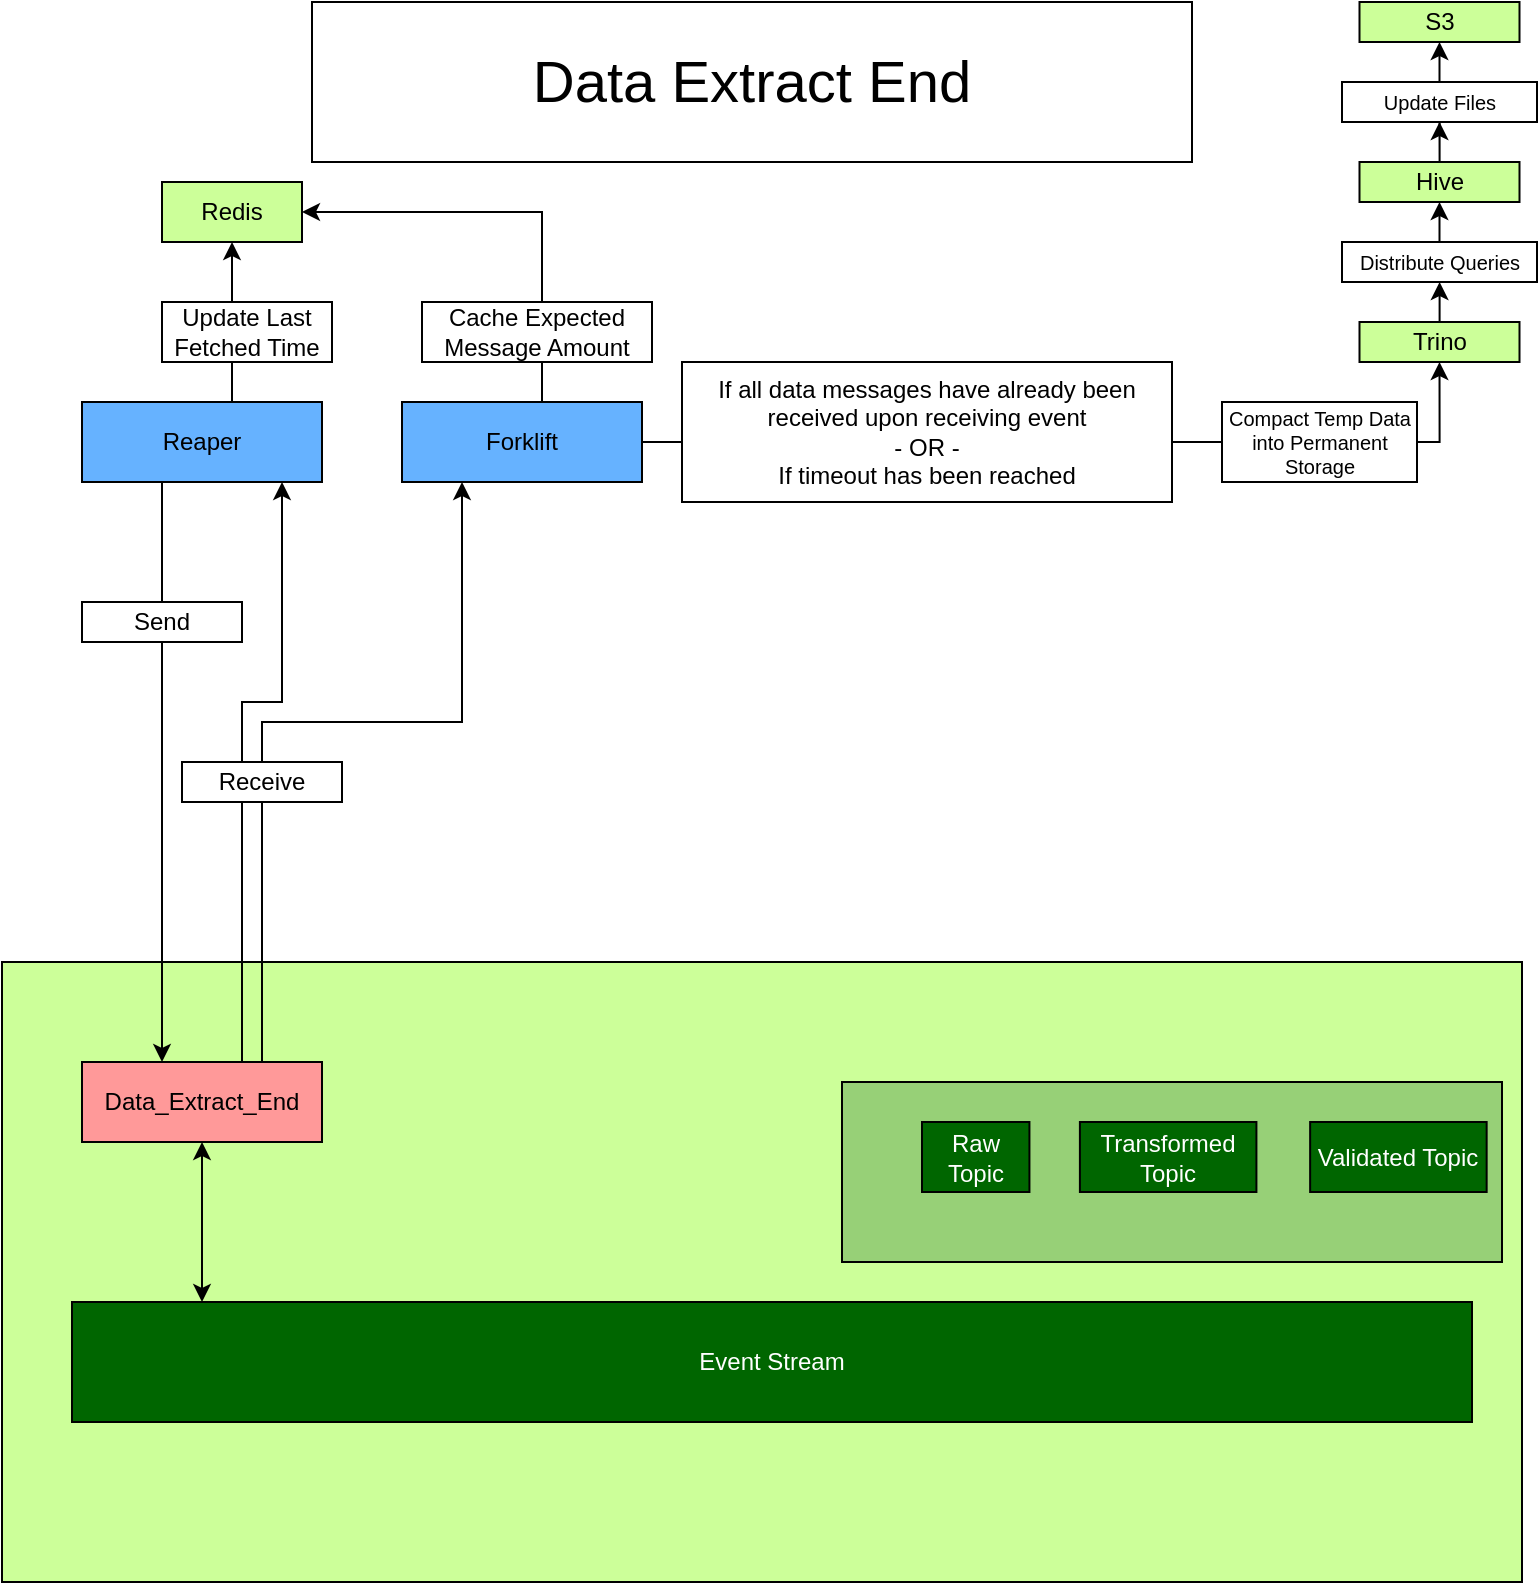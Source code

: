 <mxfile version="21.3.7" type="device">
  <diagram name="Page-1" id="rbiUo5bFybXOO1fcTCTT">
    <mxGraphModel dx="1242" dy="795" grid="1" gridSize="10" guides="1" tooltips="1" connect="1" arrows="1" fold="1" page="1" pageScale="1" pageWidth="850" pageHeight="1100" math="0" shadow="0">
      <root>
        <mxCell id="0" />
        <mxCell id="1" parent="0" />
        <mxCell id="9J3SF0-3zK-d3_jPCRng-8" value="" style="rounded=0;whiteSpace=wrap;html=1;fillColor=#CCFF99;" parent="1" vertex="1">
          <mxGeometry x="40" y="520" width="760" height="310" as="geometry" />
        </mxCell>
        <mxCell id="9J3SF0-3zK-d3_jPCRng-102" value="&lt;font color=&quot;#ffffff&quot;&gt;Event Stream&lt;/font&gt;" style="rounded=0;whiteSpace=wrap;html=1;fillColor=#006600;" parent="1" vertex="1">
          <mxGeometry x="75" y="690" width="700" height="60" as="geometry" />
        </mxCell>
        <mxCell id="9J3SF0-3zK-d3_jPCRng-108" value="" style="group" parent="1" vertex="1" connectable="0">
          <mxGeometry x="460" y="580" width="330" height="95" as="geometry" />
        </mxCell>
        <mxCell id="9J3SF0-3zK-d3_jPCRng-104" value="" style="rounded=0;whiteSpace=wrap;html=1;fillColor=#97D077;" parent="9J3SF0-3zK-d3_jPCRng-108" vertex="1">
          <mxGeometry width="330" height="90" as="geometry" />
        </mxCell>
        <mxCell id="9J3SF0-3zK-d3_jPCRng-103" value="&lt;font color=&quot;#ffffff&quot;&gt;Raw Topic&lt;/font&gt;" style="rounded=0;whiteSpace=wrap;html=1;fillColor=#006600;" parent="9J3SF0-3zK-d3_jPCRng-108" vertex="1">
          <mxGeometry x="39.999" y="20" width="53.721" height="35" as="geometry" />
        </mxCell>
        <mxCell id="9J3SF0-3zK-d3_jPCRng-106" value="&lt;font color=&quot;#ffffff&quot;&gt;Transformed Topic&lt;/font&gt;" style="rounded=0;whiteSpace=wrap;html=1;fillColor=#006600;" parent="9J3SF0-3zK-d3_jPCRng-108" vertex="1">
          <mxGeometry x="118.953" y="20" width="88.256" height="35" as="geometry" />
        </mxCell>
        <mxCell id="9J3SF0-3zK-d3_jPCRng-107" value="&lt;font color=&quot;#ffffff&quot;&gt;Validated Topic&lt;/font&gt;" style="rounded=0;whiteSpace=wrap;html=1;fillColor=#006600;" parent="9J3SF0-3zK-d3_jPCRng-108" vertex="1">
          <mxGeometry x="234.07" y="20" width="88.256" height="35" as="geometry" />
        </mxCell>
        <mxCell id="9J3SF0-3zK-d3_jPCRng-128" style="edgeStyle=orthogonalEdgeStyle;rounded=0;orthogonalLoop=1;jettySize=auto;html=1;startArrow=classic;startFill=1;" parent="1" target="9J3SF0-3zK-d3_jPCRng-102" edge="1">
          <mxGeometry relative="1" as="geometry">
            <Array as="points">
              <mxPoint x="120" y="690" />
              <mxPoint x="120" y="690" />
            </Array>
            <mxPoint x="140" y="610" as="sourcePoint" />
          </mxGeometry>
        </mxCell>
        <mxCell id="ZxNKODZLQWNlTjTZxuV1-7" value="Data Extract End" style="rounded=0;whiteSpace=wrap;html=1;fontSize=29;" parent="1" vertex="1">
          <mxGeometry x="195" y="40" width="440" height="80" as="geometry" />
        </mxCell>
        <mxCell id="RGziFcFXrHToBncZ5XYz-13" style="edgeStyle=orthogonalEdgeStyle;rounded=0;orthogonalLoop=1;jettySize=auto;html=1;" parent="1" source="wtkJlvtXBfEeCUlwDUSq-8" target="9J3SF0-3zK-d3_jPCRng-43" edge="1">
          <mxGeometry relative="1" as="geometry">
            <Array as="points">
              <mxPoint x="160" y="390" />
              <mxPoint x="180" y="390" />
            </Array>
          </mxGeometry>
        </mxCell>
        <mxCell id="P834e1Idd1s5zUDwPIiD-6" style="edgeStyle=orthogonalEdgeStyle;rounded=0;orthogonalLoop=1;jettySize=auto;html=1;entryX=0.25;entryY=1;entryDx=0;entryDy=0;" edge="1" parent="1" source="wtkJlvtXBfEeCUlwDUSq-8" target="RGziFcFXrHToBncZ5XYz-7">
          <mxGeometry relative="1" as="geometry">
            <Array as="points">
              <mxPoint x="170" y="400" />
              <mxPoint x="270" y="400" />
            </Array>
          </mxGeometry>
        </mxCell>
        <mxCell id="wtkJlvtXBfEeCUlwDUSq-8" value="Data_Extract_End" style="rounded=0;whiteSpace=wrap;html=1;fillColor=#FF9999;" parent="1" vertex="1">
          <mxGeometry x="80" y="570" width="120" height="40" as="geometry" />
        </mxCell>
        <mxCell id="RGziFcFXrHToBncZ5XYz-5" style="edgeStyle=orthogonalEdgeStyle;rounded=0;orthogonalLoop=1;jettySize=auto;html=1;" parent="1" source="9J3SF0-3zK-d3_jPCRng-43" edge="1">
          <mxGeometry relative="1" as="geometry">
            <mxPoint x="120" y="570" as="targetPoint" />
            <Array as="points">
              <mxPoint x="120" y="570" />
            </Array>
          </mxGeometry>
        </mxCell>
        <mxCell id="P834e1Idd1s5zUDwPIiD-2" style="edgeStyle=orthogonalEdgeStyle;rounded=0;orthogonalLoop=1;jettySize=auto;html=1;entryX=0.5;entryY=1;entryDx=0;entryDy=0;" edge="1" parent="1" source="9J3SF0-3zK-d3_jPCRng-43" target="P834e1Idd1s5zUDwPIiD-1">
          <mxGeometry relative="1" as="geometry">
            <Array as="points">
              <mxPoint x="155" y="220" />
              <mxPoint x="155" y="220" />
            </Array>
          </mxGeometry>
        </mxCell>
        <mxCell id="9J3SF0-3zK-d3_jPCRng-43" value="Reaper" style="rounded=0;whiteSpace=wrap;html=1;fillColor=#66B2FF;movable=1;resizable=1;rotatable=1;deletable=1;editable=1;locked=0;connectable=1;" parent="1" vertex="1">
          <mxGeometry x="80" y="240" width="120" height="40" as="geometry" />
        </mxCell>
        <mxCell id="RGziFcFXrHToBncZ5XYz-6" value="Send" style="rounded=0;whiteSpace=wrap;html=1;" parent="1" vertex="1">
          <mxGeometry x="80" y="340" width="80" height="20" as="geometry" />
        </mxCell>
        <mxCell id="P834e1Idd1s5zUDwPIiD-17" style="edgeStyle=orthogonalEdgeStyle;rounded=0;orthogonalLoop=1;jettySize=auto;html=1;entryX=1;entryY=0.5;entryDx=0;entryDy=0;" edge="1" parent="1" source="RGziFcFXrHToBncZ5XYz-7" target="P834e1Idd1s5zUDwPIiD-1">
          <mxGeometry relative="1" as="geometry">
            <Array as="points">
              <mxPoint x="310" y="145" />
            </Array>
          </mxGeometry>
        </mxCell>
        <mxCell id="P834e1Idd1s5zUDwPIiD-22" style="edgeStyle=orthogonalEdgeStyle;rounded=0;orthogonalLoop=1;jettySize=auto;html=1;entryX=0.5;entryY=1;entryDx=0;entryDy=0;" edge="1" parent="1" source="RGziFcFXrHToBncZ5XYz-7" target="P834e1Idd1s5zUDwPIiD-8">
          <mxGeometry relative="1" as="geometry">
            <mxPoint x="586.25" y="270" as="targetPoint" />
          </mxGeometry>
        </mxCell>
        <mxCell id="RGziFcFXrHToBncZ5XYz-7" value="Forklift" style="rounded=0;whiteSpace=wrap;html=1;fillColor=#66B2FF;movable=1;resizable=1;rotatable=1;deletable=1;editable=1;locked=0;connectable=1;" parent="1" vertex="1">
          <mxGeometry x="240" y="240" width="120" height="40" as="geometry" />
        </mxCell>
        <mxCell id="RGziFcFXrHToBncZ5XYz-11" value="Receive" style="rounded=0;whiteSpace=wrap;html=1;" parent="1" vertex="1">
          <mxGeometry x="130" y="420" width="80" height="20" as="geometry" />
        </mxCell>
        <mxCell id="P834e1Idd1s5zUDwPIiD-1" value="Redis" style="rounded=0;whiteSpace=wrap;html=1;fillColor=#CCFF99;" vertex="1" parent="1">
          <mxGeometry x="120" y="130" width="70" height="30" as="geometry" />
        </mxCell>
        <mxCell id="P834e1Idd1s5zUDwPIiD-3" value="Update Last Fetched Time" style="rounded=0;whiteSpace=wrap;html=1;" vertex="1" parent="1">
          <mxGeometry x="120" y="190" width="85" height="30" as="geometry" />
        </mxCell>
        <mxCell id="P834e1Idd1s5zUDwPIiD-7" style="edgeStyle=orthogonalEdgeStyle;rounded=0;orthogonalLoop=1;jettySize=auto;html=1;" edge="1" parent="1" source="P834e1Idd1s5zUDwPIiD-8" target="P834e1Idd1s5zUDwPIiD-14">
          <mxGeometry relative="1" as="geometry" />
        </mxCell>
        <mxCell id="P834e1Idd1s5zUDwPIiD-8" value="Trino" style="rounded=0;whiteSpace=wrap;html=1;fillColor=#CCFF99;" vertex="1" parent="1">
          <mxGeometry x="718.75" y="200" width="80" height="20" as="geometry" />
        </mxCell>
        <mxCell id="P834e1Idd1s5zUDwPIiD-9" style="edgeStyle=orthogonalEdgeStyle;rounded=0;orthogonalLoop=1;jettySize=auto;html=1;entryX=0.5;entryY=1;entryDx=0;entryDy=0;" edge="1" parent="1" source="P834e1Idd1s5zUDwPIiD-10" target="P834e1Idd1s5zUDwPIiD-16">
          <mxGeometry relative="1" as="geometry" />
        </mxCell>
        <mxCell id="P834e1Idd1s5zUDwPIiD-10" value="Hive" style="rounded=0;whiteSpace=wrap;html=1;fillColor=#CCFF99;" vertex="1" parent="1">
          <mxGeometry x="718.75" y="120" width="80" height="20" as="geometry" />
        </mxCell>
        <mxCell id="P834e1Idd1s5zUDwPIiD-11" value="S3" style="rounded=0;whiteSpace=wrap;html=1;fillColor=#CCFF99;" vertex="1" parent="1">
          <mxGeometry x="718.75" y="40" width="80" height="20" as="geometry" />
        </mxCell>
        <mxCell id="P834e1Idd1s5zUDwPIiD-13" style="edgeStyle=orthogonalEdgeStyle;rounded=0;orthogonalLoop=1;jettySize=auto;html=1;entryX=0.5;entryY=1;entryDx=0;entryDy=0;" edge="1" parent="1" source="P834e1Idd1s5zUDwPIiD-14" target="P834e1Idd1s5zUDwPIiD-10">
          <mxGeometry relative="1" as="geometry" />
        </mxCell>
        <mxCell id="P834e1Idd1s5zUDwPIiD-14" value="Distribute Queries" style="rounded=0;whiteSpace=wrap;html=1;fontSize=10;" vertex="1" parent="1">
          <mxGeometry x="710" y="160" width="97.5" height="20" as="geometry" />
        </mxCell>
        <mxCell id="P834e1Idd1s5zUDwPIiD-15" style="edgeStyle=orthogonalEdgeStyle;rounded=0;orthogonalLoop=1;jettySize=auto;html=1;entryX=0.5;entryY=1;entryDx=0;entryDy=0;" edge="1" parent="1" source="P834e1Idd1s5zUDwPIiD-16" target="P834e1Idd1s5zUDwPIiD-11">
          <mxGeometry relative="1" as="geometry" />
        </mxCell>
        <mxCell id="P834e1Idd1s5zUDwPIiD-16" value="Update Files" style="rounded=0;whiteSpace=wrap;html=1;fontSize=10;" vertex="1" parent="1">
          <mxGeometry x="710" y="80" width="97.5" height="20" as="geometry" />
        </mxCell>
        <mxCell id="P834e1Idd1s5zUDwPIiD-18" value="Cache Expected Message Amount" style="rounded=0;whiteSpace=wrap;html=1;" vertex="1" parent="1">
          <mxGeometry x="250" y="190" width="115" height="30" as="geometry" />
        </mxCell>
        <mxCell id="P834e1Idd1s5zUDwPIiD-23" value="Compact Temp Data into Permanent Storage" style="rounded=0;whiteSpace=wrap;html=1;fontSize=10;" vertex="1" parent="1">
          <mxGeometry x="650" y="240" width="97.5" height="40" as="geometry" />
        </mxCell>
        <mxCell id="P834e1Idd1s5zUDwPIiD-24" value="If all data messages have already been received upon receiving event&lt;br&gt;- OR -&lt;br&gt;If timeout has been reached" style="rounded=0;whiteSpace=wrap;html=1;" vertex="1" parent="1">
          <mxGeometry x="380" y="220" width="245" height="70" as="geometry" />
        </mxCell>
      </root>
    </mxGraphModel>
  </diagram>
</mxfile>
